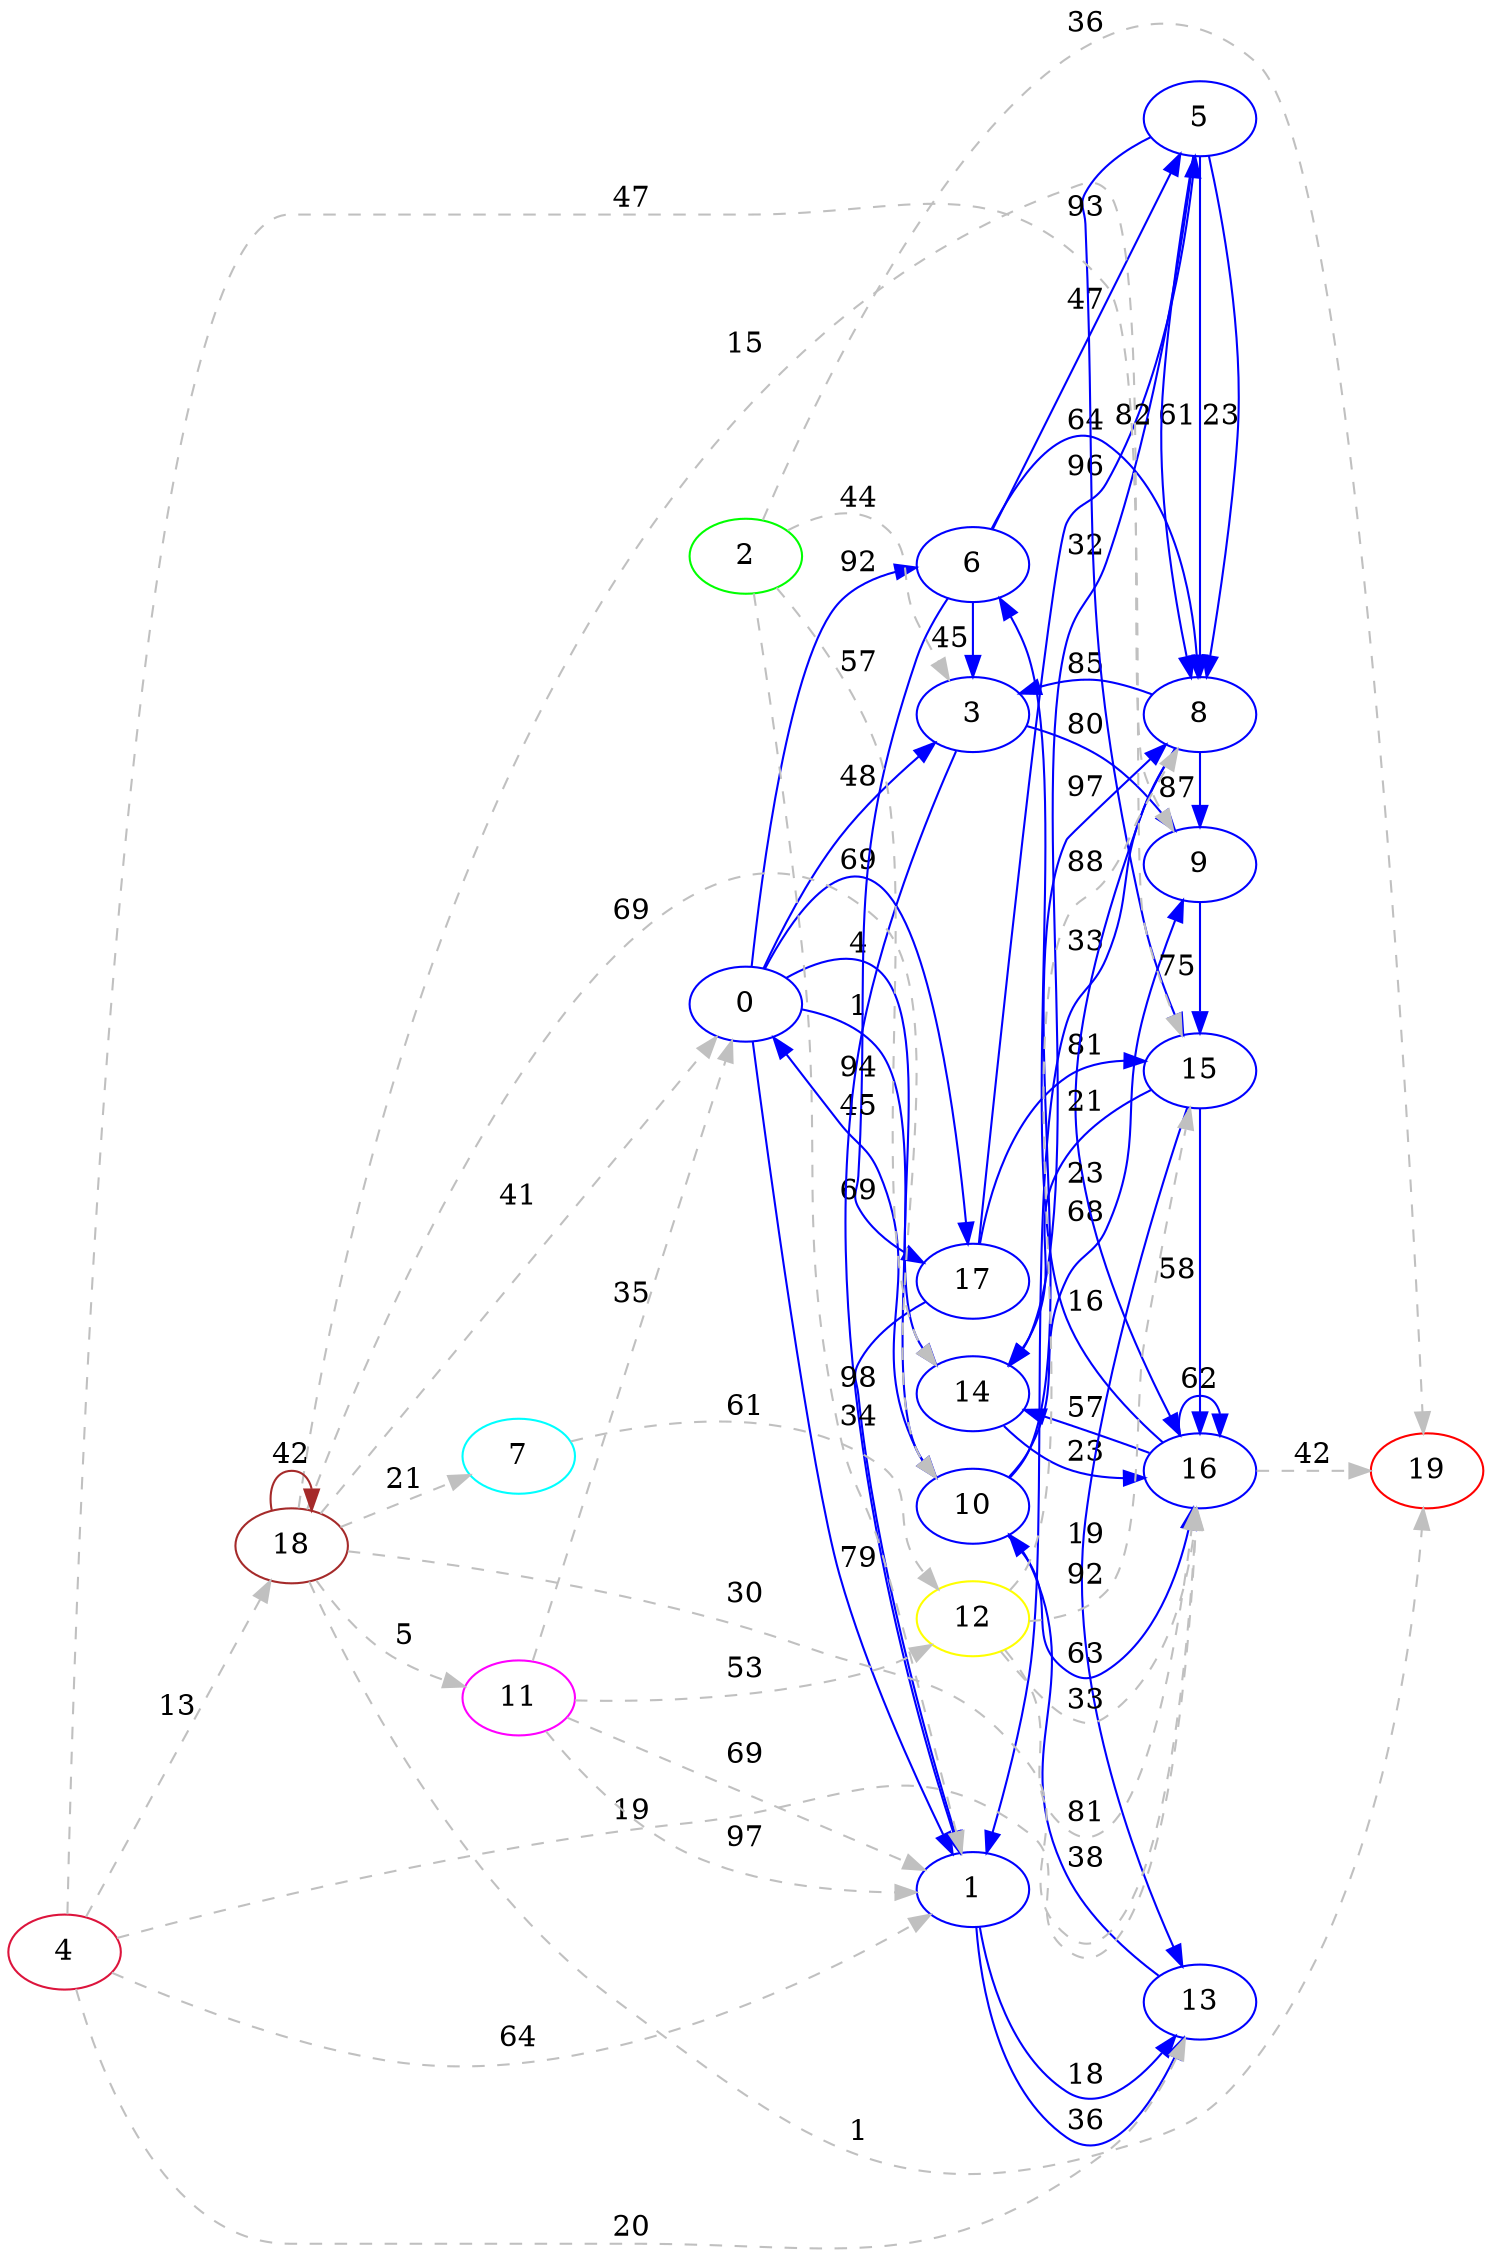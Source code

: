 digraph G {
ranksep = "equally";
rankdir = LR;
{rank = same; 0; };
{rank = same; 6; 14; 1; 10; 3; 17; };
{rank = same; 8; 5; 16; 13; 9; 15; };
{rank = same; 19; };
{rank = same; 2; };
{rank = same; };
{rank = same; 4; };
{rank = same; 18; };
{rank = same; 11; 7; };
{rank = same; 12; };
{rank = same; };
19 [color = "red"];
5 [color = "blue"];
17 [color = "blue"];
8 [color = "blue"];
14 [color = "blue"];
16 [color = "blue"];
15 [color = "blue"];
9 [color = "blue"];
10 [color = "blue"];
13 [color = "blue"];
1 [color = "blue"];
3 [color = "blue"];
6 [color = "blue"];
0 [color = "blue"];
2 [color = "green"];
12 [color = "yellow"];
11 [color = "magenta"];
7 [color = "aqua"];
18 [color = "brown"];
4 [color = "crimson"];
0->6[label="92" color = "blue"];
0->14[label="4" color = "blue"];
0->1[label="79" color = "blue"];
0->10[label="1" color = "blue"];
0->3[label="48" color = "blue"];
0->17[label="69" color = "blue"];
6->3[label="45" color = "blue"];
6->8[label="64" color = "blue"];
6->17[label="69" color = "blue"];
6->5[label="47" color = "blue"];
14->16[label="23" color = "blue"];
1->13[label="18" color = "blue"];
1->13[label="36" color = "blue"];
10->9[label="68" color = "blue"];
10->16[label="63" color = "blue"];
10->0[label="45" color = "blue"];
10->8[label="97" color = "blue"];
3->1[label="94" color = "blue"];
3->9[label="80" color = "blue"];
17->5[label="96" color = "blue"];
17->15[label="81" color = "blue"];
17->1[label="98" color = "blue"];
8->3[label="85" color = "blue"];
8->16[label="23" color = "blue"];
8->1[label="33" color = "blue"];
8->9[label="87" color = "blue"];
5->14[label="32" color = "blue"];
5->15[label="93" color = "blue"];
5->8[label="61" color = "blue"];
5->8[label="23" color = "blue"];
5->8[label="82" color = "blue"];
16->19[label="42" color = "grey" style = "dashed"];
16->14[label="57" color = "blue"];
16->6[label="16" color = "blue"];
16->16[label="62" color = "blue"];
13->10[label="38" color = "blue"];
9->15[label="75" color = "blue"];
15->16[label="58" color = "blue"];
15->13[label="19" color = "blue"];
15->14[label="21" color = "blue"];
19
2->3[label="44" color = "grey" style = "dashed"];
2->14[label="57" color = "grey" style = "dashed"];
2->1[label="34" color = "grey" style = "dashed"];
2->19[label="36" color = "grey" style = "dashed"];
4->16[label="19" color = "grey" style = "dashed"];
4->18[label="13" color = "grey" style = "dashed"];
4->13[label="20" color = "grey" style = "dashed"];
4->15[label="47" color = "grey" style = "dashed"];
4->1[label="64" color = "grey" style = "dashed"];
18->9[label="15" color = "grey" style = "dashed"];
18->18[label="42" color = "brown"];
18->11[label="5" color = "grey" style = "dashed"];
18->7[label="21" color = "grey" style = "dashed"];
18->16[label="30" color = "grey" style = "dashed"];
18->10[label="69" color = "grey" style = "dashed"];
18->0[label="41" color = "grey" style = "dashed"];
18->19[label="1" color = "grey" style = "dashed"];
11->0[label="35" color = "grey" style = "dashed"];
11->1[label="69" color = "grey" style = "dashed"];
11->1[label="97" color = "grey" style = "dashed"];
11->12[label="53" color = "grey" style = "dashed"];
7->12[label="61" color = "grey" style = "dashed"];
12->8[label="88" color = "grey" style = "dashed"];
12->16[label="81" color = "grey" style = "dashed"];
12->16[label="33" color = "grey" style = "dashed"];
12->15[label="92" color = "grey" style = "dashed"];
}
